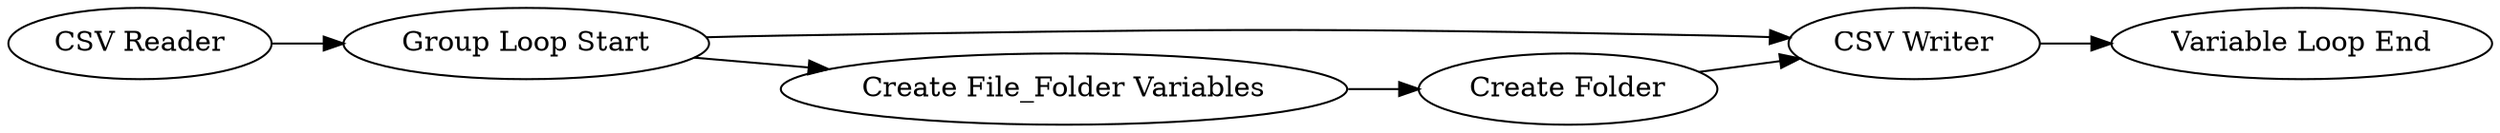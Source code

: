 digraph {
	1 [label="CSV Reader"]
	2 [label="Group Loop Start"]
	6 [label="CSV Writer"]
	7 [label="Create File_Folder Variables"]
	8 [label="Create Folder"]
	9 [label="Variable Loop End"]
	1 -> 2
	2 -> 7
	2 -> 6
	6 -> 9
	7 -> 8
	8 -> 6
	rankdir=LR
}
